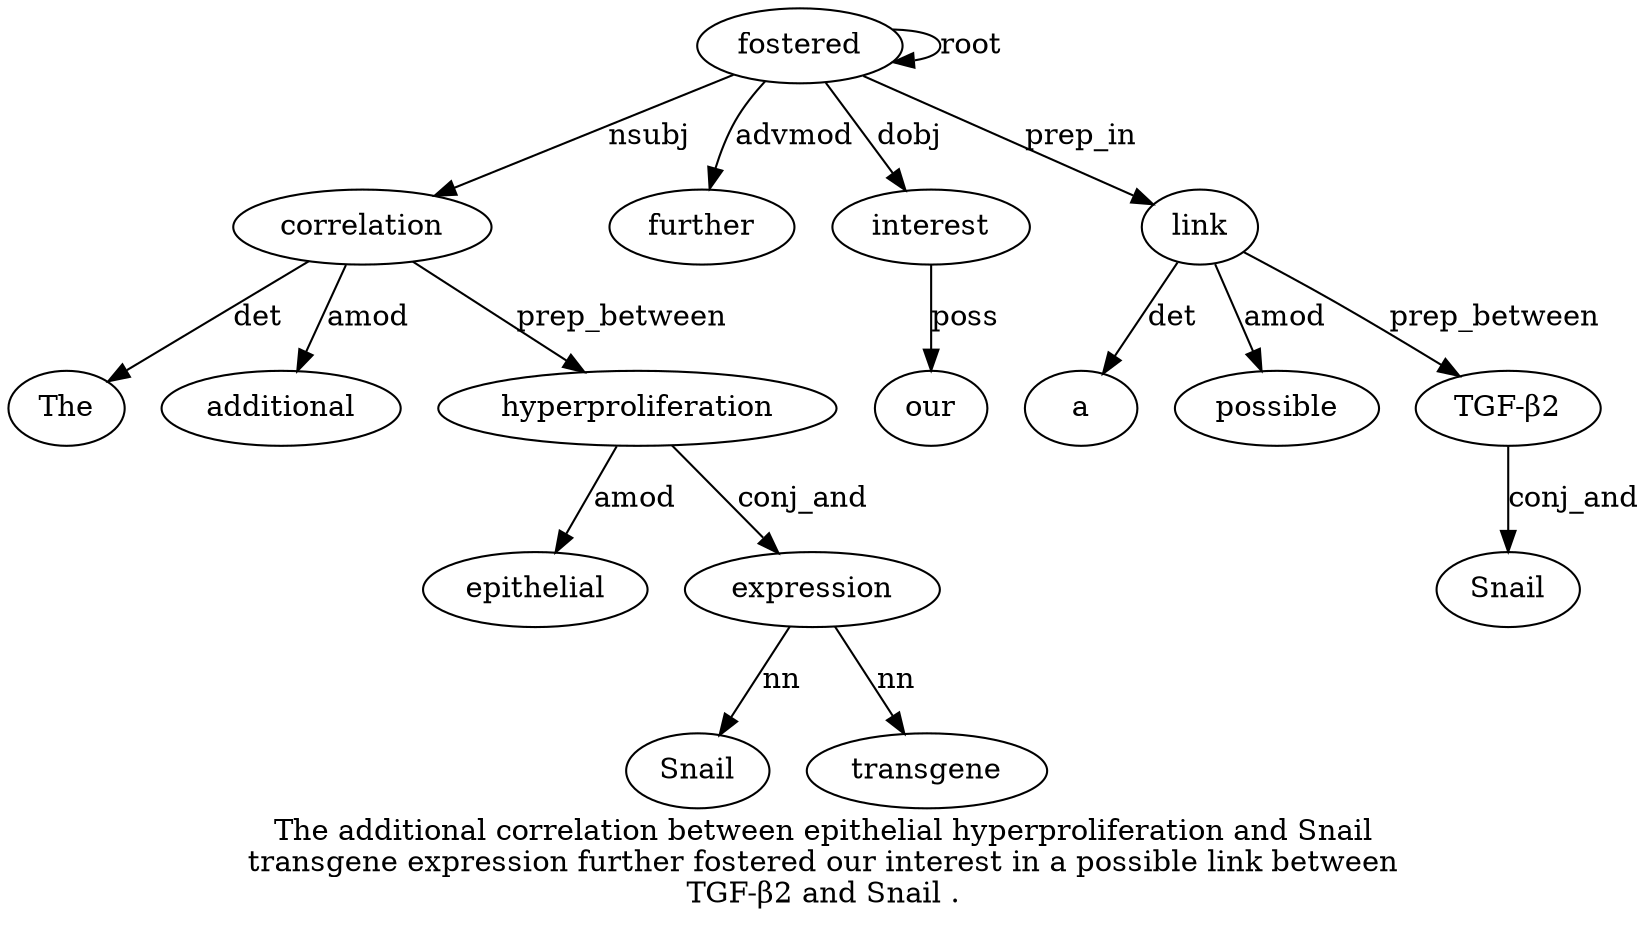 digraph "The additional correlation between epithelial hyperproliferation and Snail transgene expression further fostered our interest in a possible link between TGF-β2 and Snail ." {
label="The additional correlation between epithelial hyperproliferation and Snail
transgene expression further fostered our interest in a possible link between
TGF-β2 and Snail .";
correlation3 [style=filled, fillcolor=white, label=correlation];
The1 [style=filled, fillcolor=white, label=The];
correlation3 -> The1  [label=det];
additional2 [style=filled, fillcolor=white, label=additional];
correlation3 -> additional2  [label=amod];
fostered12 [style=filled, fillcolor=white, label=fostered];
fostered12 -> correlation3  [label=nsubj];
hyperproliferation6 [style=filled, fillcolor=white, label=hyperproliferation];
epithelial5 [style=filled, fillcolor=white, label=epithelial];
hyperproliferation6 -> epithelial5  [label=amod];
correlation3 -> hyperproliferation6  [label=prep_between];
expression10 [style=filled, fillcolor=white, label=expression];
Snail8 [style=filled, fillcolor=white, label=Snail];
expression10 -> Snail8  [label=nn];
transgene9 [style=filled, fillcolor=white, label=transgene];
expression10 -> transgene9  [label=nn];
hyperproliferation6 -> expression10  [label=conj_and];
further11 [style=filled, fillcolor=white, label=further];
fostered12 -> further11  [label=advmod];
fostered12 -> fostered12  [label=root];
interest14 [style=filled, fillcolor=white, label=interest];
our13 [style=filled, fillcolor=white, label=our];
interest14 -> our13  [label=poss];
fostered12 -> interest14  [label=dobj];
link18 [style=filled, fillcolor=white, label=link];
a16 [style=filled, fillcolor=white, label=a];
link18 -> a16  [label=det];
possible17 [style=filled, fillcolor=white, label=possible];
link18 -> possible17  [label=amod];
fostered12 -> link18  [label=prep_in];
"TGF-β20" [style=filled, fillcolor=white, label="TGF-β2"];
link18 -> "TGF-β20"  [label=prep_between];
Snail22 [style=filled, fillcolor=white, label=Snail];
"TGF-β20" -> Snail22  [label=conj_and];
}
